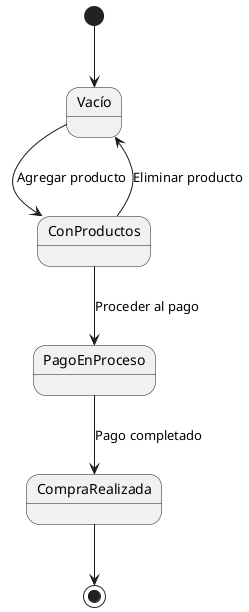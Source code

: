 @startuml
[*] --> Vacío
Vacío --> ConProductos : Agregar producto
ConProductos --> Vacío : Eliminar producto
ConProductos --> PagoEnProceso : Proceder al pago
PagoEnProceso --> CompraRealizada : Pago completado
CompraRealizada --> [*]
@enduml
